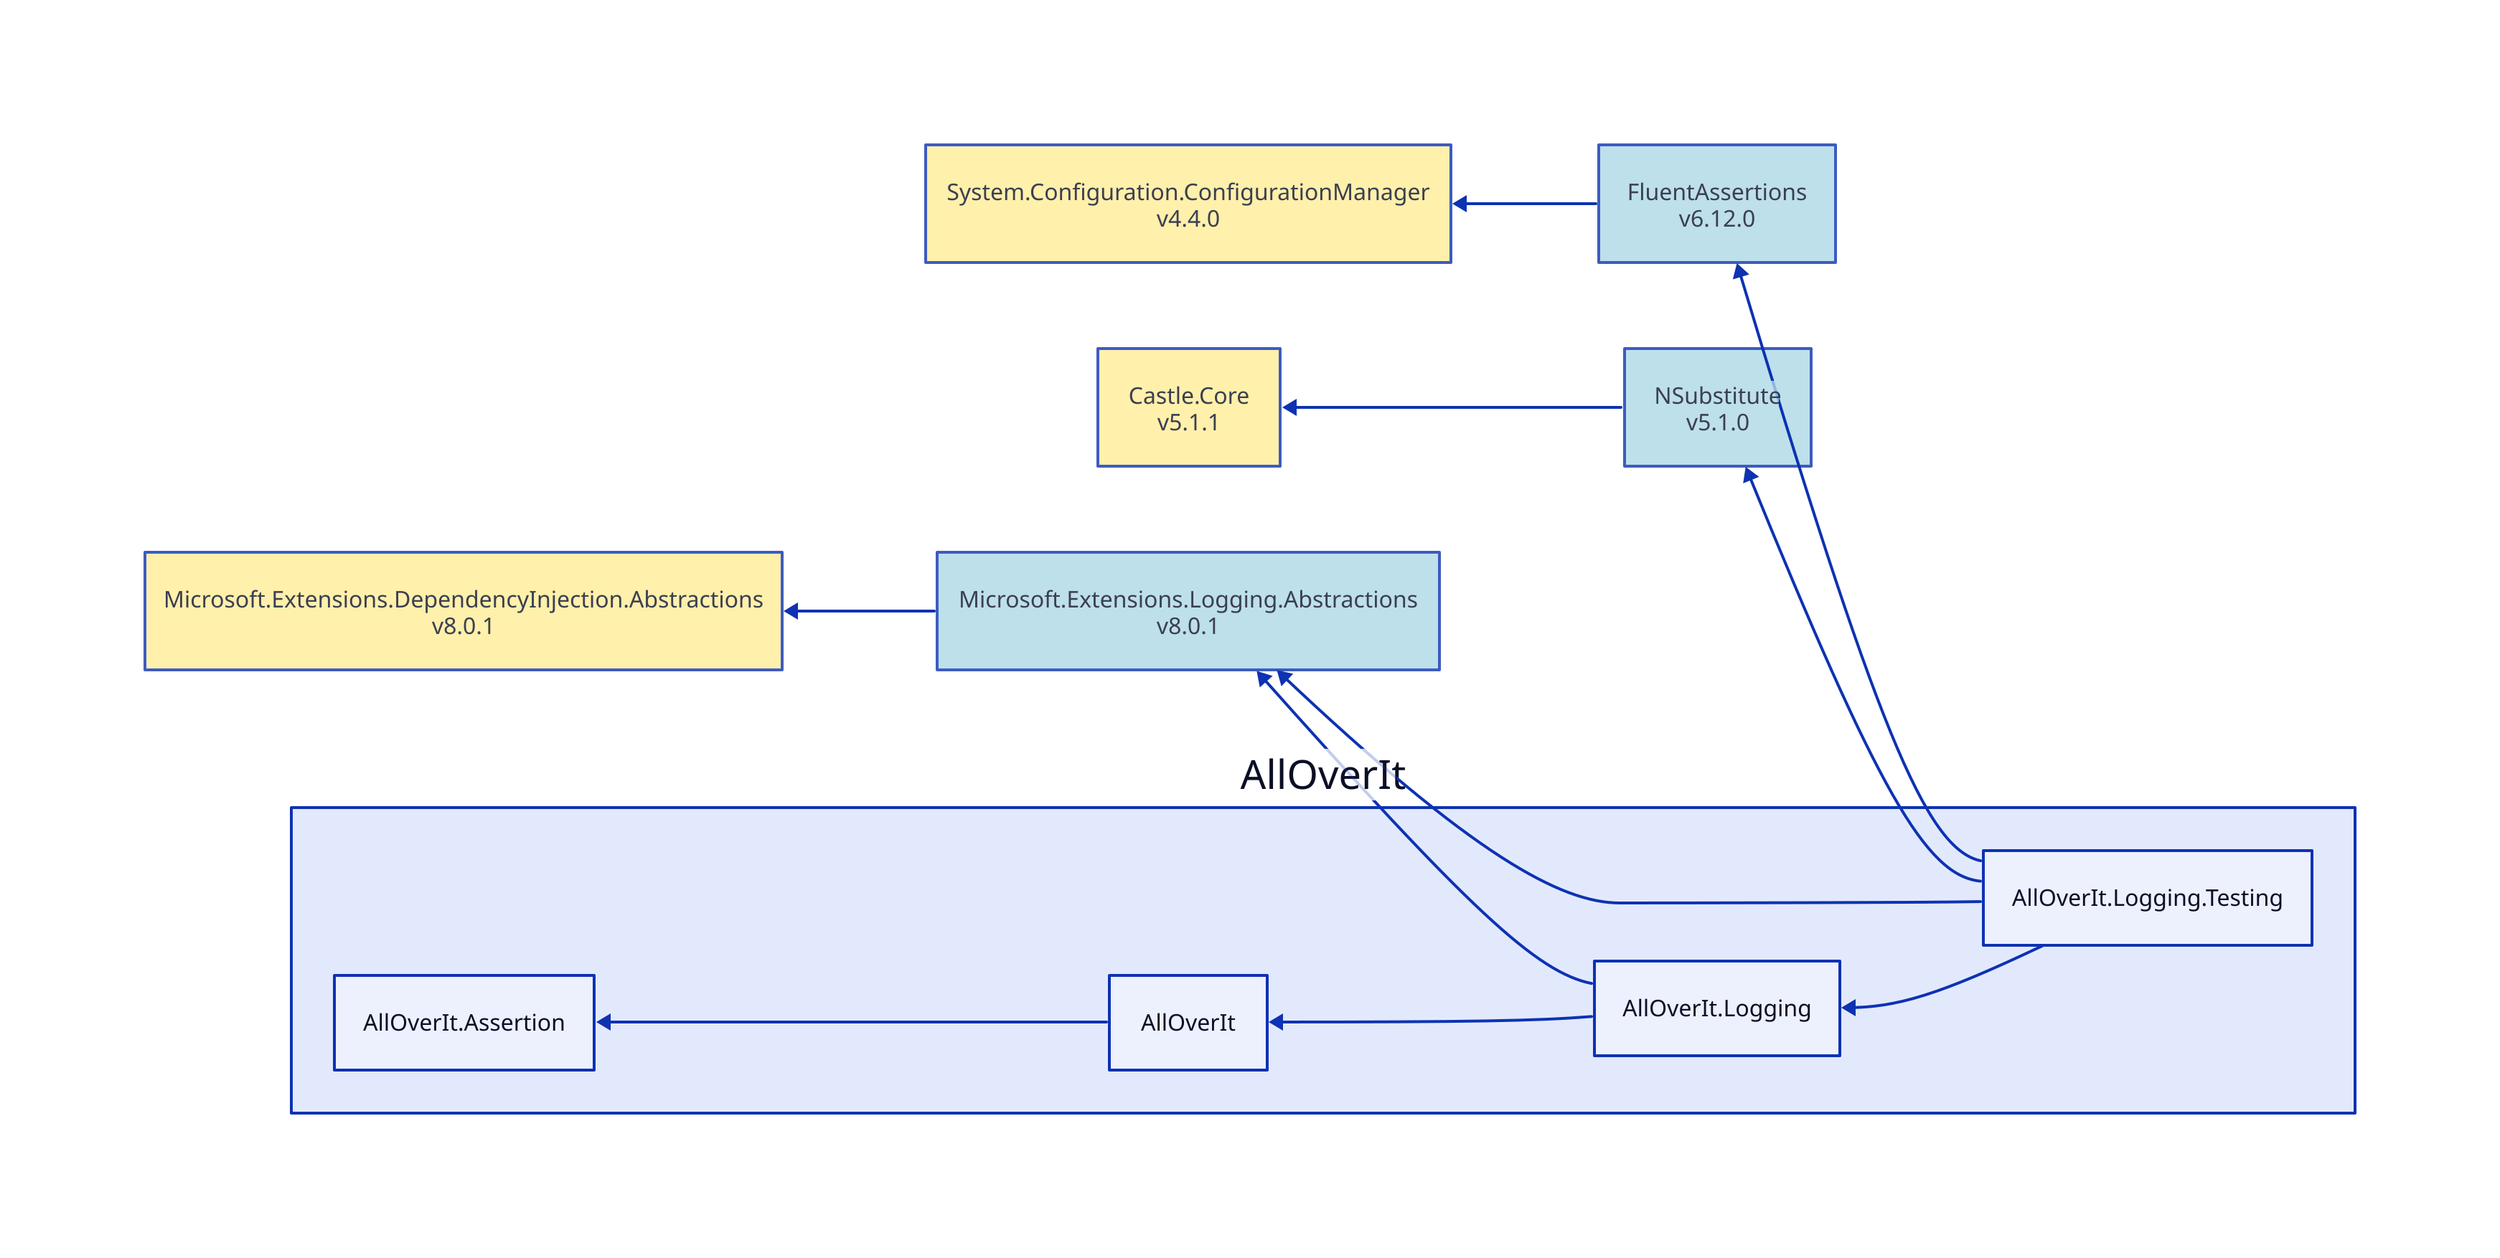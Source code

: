 direction: left

aoi: AllOverIt
aoi.alloverit-logging-testing: AllOverIt.Logging.Testing
fluentassertions_6-12-0: FluentAssertions\nv6.12.0
fluentassertions_6-12-0.style.fill: "#ADD8E6"
fluentassertions_6-12-0.style.opacity: 0.8
system-configuration-configurationmanager_4-4-0: System.Configuration.ConfigurationManager\nv4.4.0
system-configuration-configurationmanager_4-4-0.style.fill: "#FFEC96"
system-configuration-configurationmanager_4-4-0.style.opacity: 0.8
system-configuration-configurationmanager_4-4-0 <- fluentassertions_6-12-0
fluentassertions_6-12-0 <- aoi.alloverit-logging-testing
nsubstitute_5-1-0: NSubstitute\nv5.1.0
nsubstitute_5-1-0.style.fill: "#ADD8E6"
nsubstitute_5-1-0.style.opacity: 0.8
castle-core_5-1-1: Castle.Core\nv5.1.1
castle-core_5-1-1.style.fill: "#FFEC96"
castle-core_5-1-1.style.opacity: 0.8
castle-core_5-1-1 <- nsubstitute_5-1-0
nsubstitute_5-1-0 <- aoi.alloverit-logging-testing
microsoft-extensions-logging-abstractions_8-0-1: Microsoft.Extensions.Logging.Abstractions\nv8.0.1
microsoft-extensions-logging-abstractions_8-0-1.style.fill: "#ADD8E6"
microsoft-extensions-logging-abstractions_8-0-1.style.opacity: 0.8
microsoft-extensions-dependencyinjection-abstractions_8-0-1: Microsoft.Extensions.DependencyInjection.Abstractions\nv8.0.1
microsoft-extensions-dependencyinjection-abstractions_8-0-1.style.fill: "#FFEC96"
microsoft-extensions-dependencyinjection-abstractions_8-0-1.style.opacity: 0.8
microsoft-extensions-dependencyinjection-abstractions_8-0-1 <- microsoft-extensions-logging-abstractions_8-0-1
microsoft-extensions-logging-abstractions_8-0-1 <- aoi.alloverit-logging-testing
aoi.alloverit-logging: AllOverIt.Logging
microsoft-extensions-logging-abstractions_8-0-1 <- aoi.alloverit-logging
aoi.alloverit: AllOverIt
aoi.alloverit-assertion: AllOverIt.Assertion
aoi.alloverit-assertion <- aoi.alloverit
aoi.alloverit <- aoi.alloverit-logging
aoi.alloverit-logging <- aoi.alloverit-logging-testing
